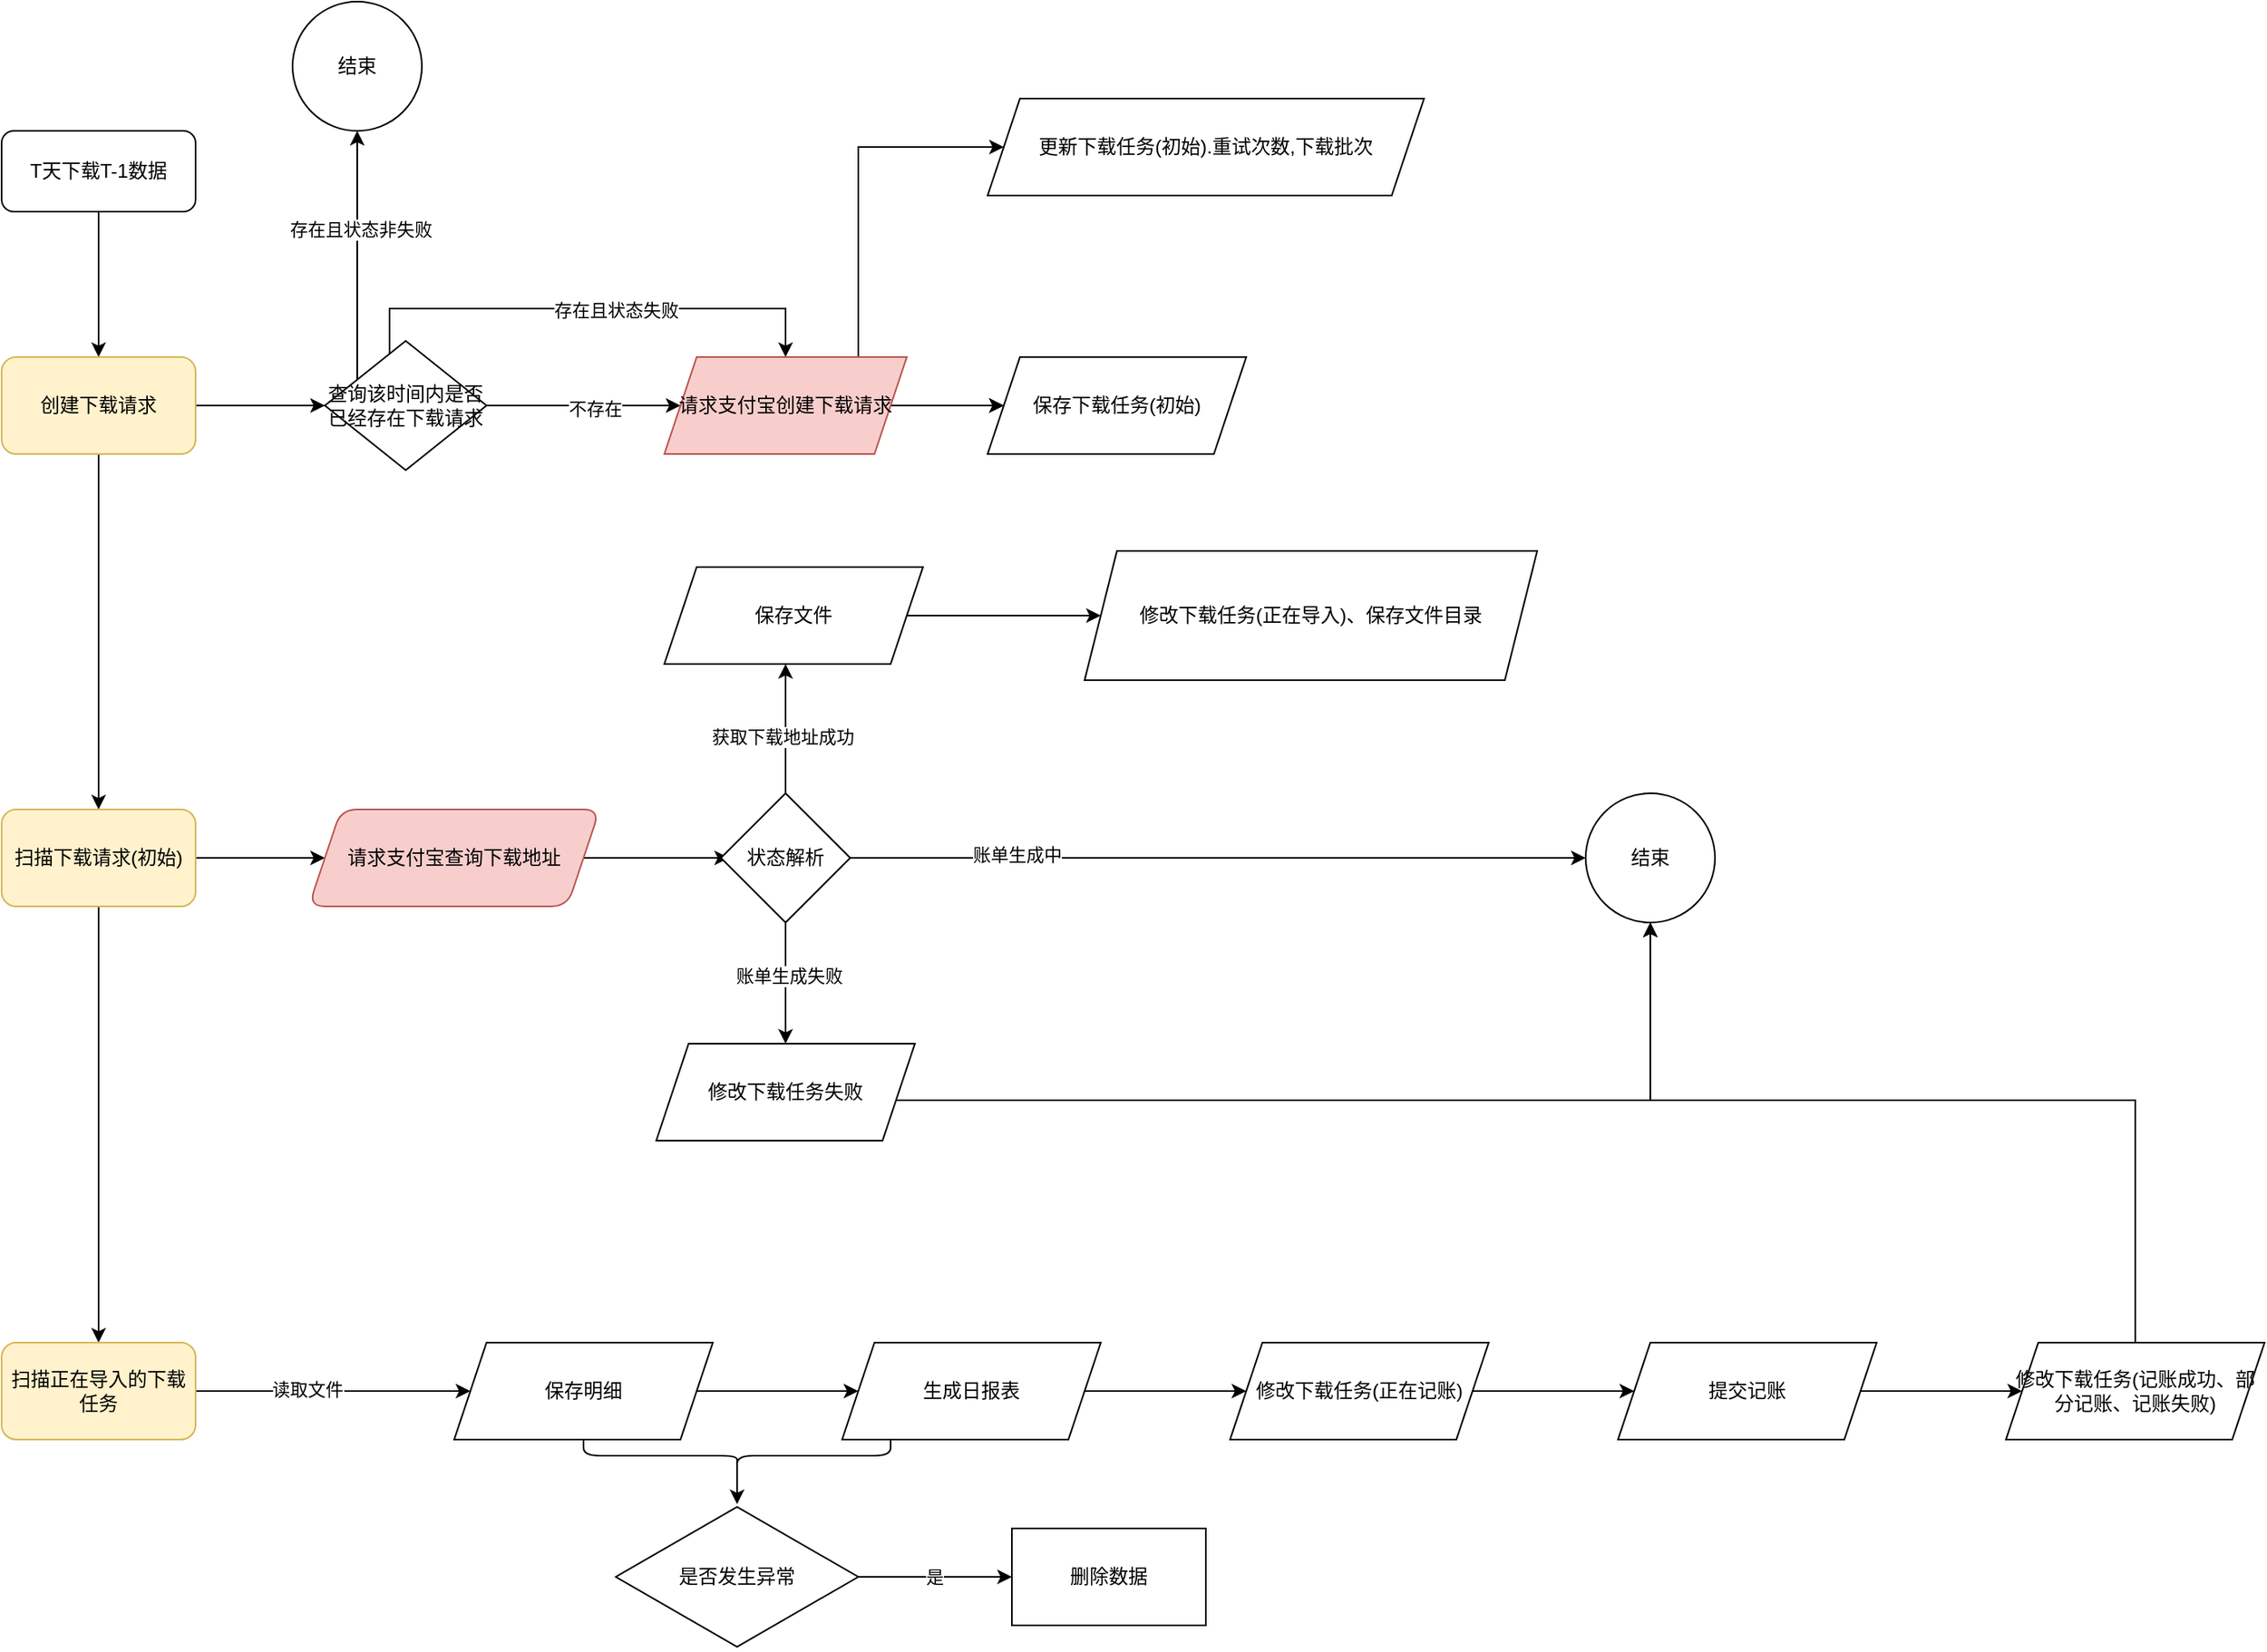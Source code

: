 <mxfile version="21.3.7" type="github">
  <diagram name="第 1 页" id="1_S_TI26dAkAbEfhSLB5">
    <mxGraphModel dx="1406" dy="684" grid="1" gridSize="10" guides="1" tooltips="1" connect="1" arrows="1" fold="1" page="1" pageScale="1" pageWidth="827" pageHeight="1169" math="0" shadow="0">
      <root>
        <mxCell id="0" />
        <mxCell id="1" parent="0" />
        <mxCell id="KWCue2gvfJKScfYQxguB-8" style="edgeStyle=orthogonalEdgeStyle;rounded=0;orthogonalLoop=1;jettySize=auto;html=1;entryX=0.5;entryY=0;entryDx=0;entryDy=0;" parent="1" source="KWCue2gvfJKScfYQxguB-1" target="KWCue2gvfJKScfYQxguB-4" edge="1">
          <mxGeometry relative="1" as="geometry" />
        </mxCell>
        <mxCell id="KWCue2gvfJKScfYQxguB-1" value="T天下载T-1数据" style="rounded=1;whiteSpace=wrap;html=1;" parent="1" vertex="1">
          <mxGeometry x="170" y="150" width="120" height="50" as="geometry" />
        </mxCell>
        <mxCell id="KWCue2gvfJKScfYQxguB-7" value="" style="edgeStyle=orthogonalEdgeStyle;rounded=0;orthogonalLoop=1;jettySize=auto;html=1;" parent="1" source="KWCue2gvfJKScfYQxguB-4" edge="1">
          <mxGeometry relative="1" as="geometry">
            <mxPoint x="370" y="320" as="targetPoint" />
          </mxGeometry>
        </mxCell>
        <mxCell id="KWCue2gvfJKScfYQxguB-9" value="" style="edgeStyle=orthogonalEdgeStyle;rounded=0;orthogonalLoop=1;jettySize=auto;html=1;" parent="1" source="KWCue2gvfJKScfYQxguB-4" target="KWCue2gvfJKScfYQxguB-5" edge="1">
          <mxGeometry relative="1" as="geometry" />
        </mxCell>
        <mxCell id="KWCue2gvfJKScfYQxguB-4" value="创建下载请求" style="rounded=1;whiteSpace=wrap;html=1;fillColor=#fff2cc;strokeColor=#d6b656;" parent="1" vertex="1">
          <mxGeometry x="170" y="290" width="120" height="60" as="geometry" />
        </mxCell>
        <mxCell id="g8CfFO-CPbi9eOVrTbeS-16" value="" style="edgeStyle=orthogonalEdgeStyle;rounded=0;orthogonalLoop=1;jettySize=auto;html=1;" edge="1" parent="1" source="KWCue2gvfJKScfYQxguB-5" target="g8CfFO-CPbi9eOVrTbeS-15">
          <mxGeometry relative="1" as="geometry" />
        </mxCell>
        <mxCell id="g8CfFO-CPbi9eOVrTbeS-35" value="" style="edgeStyle=orthogonalEdgeStyle;rounded=0;orthogonalLoop=1;jettySize=auto;html=1;" edge="1" parent="1" source="KWCue2gvfJKScfYQxguB-5" target="g8CfFO-CPbi9eOVrTbeS-34">
          <mxGeometry relative="1" as="geometry" />
        </mxCell>
        <mxCell id="KWCue2gvfJKScfYQxguB-5" value="扫描下载请求(初始)" style="rounded=1;whiteSpace=wrap;html=1;fillColor=#fff2cc;strokeColor=#d6b656;" parent="1" vertex="1">
          <mxGeometry x="170" y="570" width="120" height="60" as="geometry" />
        </mxCell>
        <mxCell id="g8CfFO-CPbi9eOVrTbeS-4" value="" style="edgeStyle=orthogonalEdgeStyle;rounded=0;orthogonalLoop=1;jettySize=auto;html=1;" edge="1" parent="1" source="g8CfFO-CPbi9eOVrTbeS-2" target="g8CfFO-CPbi9eOVrTbeS-3">
          <mxGeometry relative="1" as="geometry" />
        </mxCell>
        <mxCell id="g8CfFO-CPbi9eOVrTbeS-5" value="不存在" style="edgeLabel;html=1;align=center;verticalAlign=middle;resizable=0;points=[];" vertex="1" connectable="0" parent="g8CfFO-CPbi9eOVrTbeS-4">
          <mxGeometry x="0.114" y="-2" relative="1" as="geometry">
            <mxPoint as="offset" />
          </mxGeometry>
        </mxCell>
        <mxCell id="g8CfFO-CPbi9eOVrTbeS-8" style="edgeStyle=orthogonalEdgeStyle;rounded=0;orthogonalLoop=1;jettySize=auto;html=1;entryX=0.5;entryY=0;entryDx=0;entryDy=0;" edge="1" parent="1" source="g8CfFO-CPbi9eOVrTbeS-2" target="g8CfFO-CPbi9eOVrTbeS-3">
          <mxGeometry relative="1" as="geometry">
            <mxPoint x="410" y="200" as="targetPoint" />
            <Array as="points">
              <mxPoint x="410" y="260" />
              <mxPoint x="655" y="260" />
            </Array>
          </mxGeometry>
        </mxCell>
        <mxCell id="g8CfFO-CPbi9eOVrTbeS-10" value="存在且状态失败" style="edgeLabel;html=1;align=center;verticalAlign=middle;resizable=0;points=[];" vertex="1" connectable="0" parent="g8CfFO-CPbi9eOVrTbeS-8">
          <mxGeometry x="0.105" y="-1" relative="1" as="geometry">
            <mxPoint as="offset" />
          </mxGeometry>
        </mxCell>
        <mxCell id="g8CfFO-CPbi9eOVrTbeS-62" value="" style="edgeStyle=orthogonalEdgeStyle;rounded=0;orthogonalLoop=1;jettySize=auto;html=1;" edge="1" parent="1" source="g8CfFO-CPbi9eOVrTbeS-2">
          <mxGeometry relative="1" as="geometry">
            <mxPoint x="390" y="150" as="targetPoint" />
            <Array as="points">
              <mxPoint x="390" y="230" />
              <mxPoint x="390" y="230" />
            </Array>
          </mxGeometry>
        </mxCell>
        <mxCell id="g8CfFO-CPbi9eOVrTbeS-63" value="存在且状态非失败" style="edgeLabel;html=1;align=center;verticalAlign=middle;resizable=0;points=[];" vertex="1" connectable="0" parent="g8CfFO-CPbi9eOVrTbeS-62">
          <mxGeometry x="0.208" y="-2" relative="1" as="geometry">
            <mxPoint as="offset" />
          </mxGeometry>
        </mxCell>
        <mxCell id="g8CfFO-CPbi9eOVrTbeS-2" value="查询该时间内是否已经存在下载请求" style="rhombus;whiteSpace=wrap;html=1;" vertex="1" parent="1">
          <mxGeometry x="370" y="280" width="100" height="80" as="geometry" />
        </mxCell>
        <mxCell id="g8CfFO-CPbi9eOVrTbeS-7" value="" style="edgeStyle=orthogonalEdgeStyle;rounded=0;orthogonalLoop=1;jettySize=auto;html=1;" edge="1" parent="1" source="g8CfFO-CPbi9eOVrTbeS-3" target="g8CfFO-CPbi9eOVrTbeS-6">
          <mxGeometry relative="1" as="geometry" />
        </mxCell>
        <mxCell id="g8CfFO-CPbi9eOVrTbeS-12" value="" style="edgeStyle=orthogonalEdgeStyle;rounded=0;orthogonalLoop=1;jettySize=auto;html=1;" edge="1" parent="1" source="g8CfFO-CPbi9eOVrTbeS-3" target="g8CfFO-CPbi9eOVrTbeS-6">
          <mxGeometry relative="1" as="geometry" />
        </mxCell>
        <mxCell id="g8CfFO-CPbi9eOVrTbeS-14" value="" style="edgeStyle=orthogonalEdgeStyle;rounded=0;orthogonalLoop=1;jettySize=auto;html=1;" edge="1" parent="1" source="g8CfFO-CPbi9eOVrTbeS-3" target="g8CfFO-CPbi9eOVrTbeS-13">
          <mxGeometry relative="1" as="geometry">
            <Array as="points">
              <mxPoint x="700" y="160" />
            </Array>
          </mxGeometry>
        </mxCell>
        <mxCell id="g8CfFO-CPbi9eOVrTbeS-3" value="请求支付宝创建下载请求" style="shape=parallelogram;perimeter=parallelogramPerimeter;whiteSpace=wrap;html=1;fixedSize=1;fillColor=#f8cecc;strokeColor=#b85450;" vertex="1" parent="1">
          <mxGeometry x="580" y="290" width="150" height="60" as="geometry" />
        </mxCell>
        <mxCell id="g8CfFO-CPbi9eOVrTbeS-6" value="保存下载任务(初始)" style="shape=parallelogram;perimeter=parallelogramPerimeter;whiteSpace=wrap;html=1;fixedSize=1;" vertex="1" parent="1">
          <mxGeometry x="780" y="290" width="160" height="60" as="geometry" />
        </mxCell>
        <mxCell id="g8CfFO-CPbi9eOVrTbeS-13" value="更新下载任务(初始).重试次数,下载批次" style="shape=parallelogram;perimeter=parallelogramPerimeter;whiteSpace=wrap;html=1;fixedSize=1;" vertex="1" parent="1">
          <mxGeometry x="780" y="130" width="270" height="60" as="geometry" />
        </mxCell>
        <mxCell id="g8CfFO-CPbi9eOVrTbeS-17" style="edgeStyle=orthogonalEdgeStyle;rounded=0;orthogonalLoop=1;jettySize=auto;html=1;" edge="1" parent="1" source="g8CfFO-CPbi9eOVrTbeS-15">
          <mxGeometry relative="1" as="geometry">
            <mxPoint x="620" y="600" as="targetPoint" />
          </mxGeometry>
        </mxCell>
        <mxCell id="g8CfFO-CPbi9eOVrTbeS-15" value="请求支付宝查询下载地址" style="shape=parallelogram;perimeter=parallelogramPerimeter;whiteSpace=wrap;html=1;fixedSize=1;rounded=1;fillColor=#f8cecc;strokeColor=#b85450;" vertex="1" parent="1">
          <mxGeometry x="360" y="570" width="180" height="60" as="geometry" />
        </mxCell>
        <mxCell id="g8CfFO-CPbi9eOVrTbeS-21" style="edgeStyle=orthogonalEdgeStyle;rounded=0;orthogonalLoop=1;jettySize=auto;html=1;" edge="1" parent="1" source="g8CfFO-CPbi9eOVrTbeS-18">
          <mxGeometry relative="1" as="geometry">
            <mxPoint x="1150" y="600" as="targetPoint" />
          </mxGeometry>
        </mxCell>
        <mxCell id="g8CfFO-CPbi9eOVrTbeS-23" value="账单生成中" style="edgeLabel;html=1;align=center;verticalAlign=middle;resizable=0;points=[];" vertex="1" connectable="0" parent="g8CfFO-CPbi9eOVrTbeS-21">
          <mxGeometry x="-0.548" y="2" relative="1" as="geometry">
            <mxPoint as="offset" />
          </mxGeometry>
        </mxCell>
        <mxCell id="g8CfFO-CPbi9eOVrTbeS-27" style="edgeStyle=orthogonalEdgeStyle;rounded=0;orthogonalLoop=1;jettySize=auto;html=1;entryX=0.5;entryY=0;entryDx=0;entryDy=0;" edge="1" parent="1" source="g8CfFO-CPbi9eOVrTbeS-18" target="g8CfFO-CPbi9eOVrTbeS-26">
          <mxGeometry relative="1" as="geometry" />
        </mxCell>
        <mxCell id="g8CfFO-CPbi9eOVrTbeS-28" value="账单生成失败" style="edgeLabel;html=1;align=center;verticalAlign=middle;resizable=0;points=[];" vertex="1" connectable="0" parent="g8CfFO-CPbi9eOVrTbeS-27">
          <mxGeometry x="-0.12" y="2" relative="1" as="geometry">
            <mxPoint as="offset" />
          </mxGeometry>
        </mxCell>
        <mxCell id="g8CfFO-CPbi9eOVrTbeS-29" style="edgeStyle=orthogonalEdgeStyle;rounded=0;orthogonalLoop=1;jettySize=auto;html=1;" edge="1" parent="1" source="g8CfFO-CPbi9eOVrTbeS-18">
          <mxGeometry relative="1" as="geometry">
            <mxPoint x="655" y="480" as="targetPoint" />
          </mxGeometry>
        </mxCell>
        <mxCell id="g8CfFO-CPbi9eOVrTbeS-31" value="获取下载地址成功" style="edgeLabel;html=1;align=center;verticalAlign=middle;resizable=0;points=[];" vertex="1" connectable="0" parent="g8CfFO-CPbi9eOVrTbeS-29">
          <mxGeometry x="-0.131" y="2" relative="1" as="geometry">
            <mxPoint as="offset" />
          </mxGeometry>
        </mxCell>
        <mxCell id="g8CfFO-CPbi9eOVrTbeS-18" value="状态解析" style="rhombus;whiteSpace=wrap;html=1;" vertex="1" parent="1">
          <mxGeometry x="615" y="560" width="80" height="80" as="geometry" />
        </mxCell>
        <mxCell id="g8CfFO-CPbi9eOVrTbeS-22" value="结束" style="ellipse;whiteSpace=wrap;html=1;aspect=fixed;" vertex="1" parent="1">
          <mxGeometry x="1150" y="560" width="80" height="80" as="geometry" />
        </mxCell>
        <mxCell id="g8CfFO-CPbi9eOVrTbeS-60" style="edgeStyle=orthogonalEdgeStyle;rounded=0;orthogonalLoop=1;jettySize=auto;html=1;" edge="1" parent="1" source="g8CfFO-CPbi9eOVrTbeS-26" target="g8CfFO-CPbi9eOVrTbeS-22">
          <mxGeometry relative="1" as="geometry">
            <Array as="points">
              <mxPoint x="1190" y="750" />
            </Array>
          </mxGeometry>
        </mxCell>
        <mxCell id="g8CfFO-CPbi9eOVrTbeS-26" value="修改下载任务失败" style="shape=parallelogram;perimeter=parallelogramPerimeter;whiteSpace=wrap;html=1;fixedSize=1;" vertex="1" parent="1">
          <mxGeometry x="575" y="715" width="160" height="60" as="geometry" />
        </mxCell>
        <mxCell id="g8CfFO-CPbi9eOVrTbeS-33" value="" style="edgeStyle=orthogonalEdgeStyle;rounded=0;orthogonalLoop=1;jettySize=auto;html=1;" edge="1" parent="1" source="g8CfFO-CPbi9eOVrTbeS-30" target="g8CfFO-CPbi9eOVrTbeS-32">
          <mxGeometry relative="1" as="geometry" />
        </mxCell>
        <mxCell id="g8CfFO-CPbi9eOVrTbeS-30" value="保存文件" style="shape=parallelogram;perimeter=parallelogramPerimeter;whiteSpace=wrap;html=1;fixedSize=1;" vertex="1" parent="1">
          <mxGeometry x="580" y="420" width="160" height="60" as="geometry" />
        </mxCell>
        <mxCell id="g8CfFO-CPbi9eOVrTbeS-32" value="修改下载任务(正在导入)、保存文件目录" style="shape=parallelogram;perimeter=parallelogramPerimeter;whiteSpace=wrap;html=1;fixedSize=1;" vertex="1" parent="1">
          <mxGeometry x="840" y="410" width="280" height="80" as="geometry" />
        </mxCell>
        <mxCell id="g8CfFO-CPbi9eOVrTbeS-37" style="edgeStyle=orthogonalEdgeStyle;rounded=0;orthogonalLoop=1;jettySize=auto;html=1;" edge="1" parent="1" source="g8CfFO-CPbi9eOVrTbeS-34" target="g8CfFO-CPbi9eOVrTbeS-36">
          <mxGeometry relative="1" as="geometry" />
        </mxCell>
        <mxCell id="g8CfFO-CPbi9eOVrTbeS-38" value="读取文件" style="edgeLabel;html=1;align=center;verticalAlign=middle;resizable=0;points=[];" vertex="1" connectable="0" parent="g8CfFO-CPbi9eOVrTbeS-37">
          <mxGeometry x="-0.188" y="1" relative="1" as="geometry">
            <mxPoint as="offset" />
          </mxGeometry>
        </mxCell>
        <mxCell id="g8CfFO-CPbi9eOVrTbeS-34" value="扫描正在导入的下载任务" style="whiteSpace=wrap;html=1;rounded=1;fillColor=#fff2cc;strokeColor=#d6b656;" vertex="1" parent="1">
          <mxGeometry x="170" y="900" width="120" height="60" as="geometry" />
        </mxCell>
        <mxCell id="g8CfFO-CPbi9eOVrTbeS-40" value="" style="edgeStyle=orthogonalEdgeStyle;rounded=0;orthogonalLoop=1;jettySize=auto;html=1;" edge="1" parent="1" source="g8CfFO-CPbi9eOVrTbeS-36" target="g8CfFO-CPbi9eOVrTbeS-39">
          <mxGeometry relative="1" as="geometry" />
        </mxCell>
        <mxCell id="g8CfFO-CPbi9eOVrTbeS-36" value="保存明细" style="shape=parallelogram;perimeter=parallelogramPerimeter;whiteSpace=wrap;html=1;fixedSize=1;" vertex="1" parent="1">
          <mxGeometry x="450" y="900" width="160" height="60" as="geometry" />
        </mxCell>
        <mxCell id="g8CfFO-CPbi9eOVrTbeS-42" value="" style="edgeStyle=orthogonalEdgeStyle;rounded=0;orthogonalLoop=1;jettySize=auto;html=1;" edge="1" parent="1" source="g8CfFO-CPbi9eOVrTbeS-39" target="g8CfFO-CPbi9eOVrTbeS-41">
          <mxGeometry relative="1" as="geometry" />
        </mxCell>
        <mxCell id="g8CfFO-CPbi9eOVrTbeS-39" value="生成日报表" style="shape=parallelogram;perimeter=parallelogramPerimeter;whiteSpace=wrap;html=1;fixedSize=1;" vertex="1" parent="1">
          <mxGeometry x="690" y="900" width="160" height="60" as="geometry" />
        </mxCell>
        <mxCell id="g8CfFO-CPbi9eOVrTbeS-55" value="" style="edgeStyle=orthogonalEdgeStyle;rounded=0;orthogonalLoop=1;jettySize=auto;html=1;" edge="1" parent="1" source="g8CfFO-CPbi9eOVrTbeS-41" target="g8CfFO-CPbi9eOVrTbeS-54">
          <mxGeometry relative="1" as="geometry" />
        </mxCell>
        <mxCell id="g8CfFO-CPbi9eOVrTbeS-41" value="修改下载任务(正在记账)" style="shape=parallelogram;perimeter=parallelogramPerimeter;whiteSpace=wrap;html=1;fixedSize=1;" vertex="1" parent="1">
          <mxGeometry x="930" y="900" width="160" height="60" as="geometry" />
        </mxCell>
        <mxCell id="g8CfFO-CPbi9eOVrTbeS-46" style="edgeStyle=orthogonalEdgeStyle;rounded=0;orthogonalLoop=1;jettySize=auto;html=1;exitX=0.1;exitY=0.5;exitDx=0;exitDy=0;exitPerimeter=0;" edge="1" parent="1" source="g8CfFO-CPbi9eOVrTbeS-45">
          <mxGeometry relative="1" as="geometry">
            <mxPoint x="625" y="1000" as="targetPoint" />
          </mxGeometry>
        </mxCell>
        <mxCell id="g8CfFO-CPbi9eOVrTbeS-45" value="" style="shape=curlyBracket;whiteSpace=wrap;html=1;rounded=1;flipH=1;labelPosition=right;verticalLabelPosition=middle;align=left;verticalAlign=middle;direction=north;size=0.5;" vertex="1" parent="1">
          <mxGeometry x="530" y="960" width="190" height="20" as="geometry" />
        </mxCell>
        <mxCell id="g8CfFO-CPbi9eOVrTbeS-49" value="" style="edgeStyle=orthogonalEdgeStyle;rounded=0;orthogonalLoop=1;jettySize=auto;html=1;" edge="1" parent="1" source="g8CfFO-CPbi9eOVrTbeS-47" target="g8CfFO-CPbi9eOVrTbeS-48">
          <mxGeometry relative="1" as="geometry" />
        </mxCell>
        <mxCell id="g8CfFO-CPbi9eOVrTbeS-50" value="是" style="edgeLabel;html=1;align=center;verticalAlign=middle;resizable=0;points=[];" vertex="1" connectable="0" parent="g8CfFO-CPbi9eOVrTbeS-49">
          <mxGeometry x="-0.011" relative="1" as="geometry">
            <mxPoint as="offset" />
          </mxGeometry>
        </mxCell>
        <mxCell id="g8CfFO-CPbi9eOVrTbeS-47" value="是否发生异常" style="html=1;whiteSpace=wrap;aspect=fixed;shape=isoRectangle;" vertex="1" parent="1">
          <mxGeometry x="550" y="1000" width="150" height="90" as="geometry" />
        </mxCell>
        <mxCell id="g8CfFO-CPbi9eOVrTbeS-48" value="删除数据" style="whiteSpace=wrap;html=1;" vertex="1" parent="1">
          <mxGeometry x="795" y="1015" width="120" height="60" as="geometry" />
        </mxCell>
        <mxCell id="g8CfFO-CPbi9eOVrTbeS-57" value="" style="edgeStyle=orthogonalEdgeStyle;rounded=0;orthogonalLoop=1;jettySize=auto;html=1;" edge="1" parent="1" source="g8CfFO-CPbi9eOVrTbeS-54" target="g8CfFO-CPbi9eOVrTbeS-56">
          <mxGeometry relative="1" as="geometry" />
        </mxCell>
        <mxCell id="g8CfFO-CPbi9eOVrTbeS-54" value="提交记账" style="shape=parallelogram;perimeter=parallelogramPerimeter;whiteSpace=wrap;html=1;fixedSize=1;" vertex="1" parent="1">
          <mxGeometry x="1170" y="900" width="160" height="60" as="geometry" />
        </mxCell>
        <mxCell id="g8CfFO-CPbi9eOVrTbeS-58" style="edgeStyle=orthogonalEdgeStyle;rounded=0;orthogonalLoop=1;jettySize=auto;html=1;" edge="1" parent="1" source="g8CfFO-CPbi9eOVrTbeS-56" target="g8CfFO-CPbi9eOVrTbeS-22">
          <mxGeometry relative="1" as="geometry">
            <Array as="points">
              <mxPoint x="1490" y="750" />
              <mxPoint x="1190" y="750" />
            </Array>
          </mxGeometry>
        </mxCell>
        <mxCell id="g8CfFO-CPbi9eOVrTbeS-56" value="修改下载任务(记账成功、部分记账、记账失败)" style="shape=parallelogram;perimeter=parallelogramPerimeter;whiteSpace=wrap;html=1;fixedSize=1;" vertex="1" parent="1">
          <mxGeometry x="1410" y="900" width="160" height="60" as="geometry" />
        </mxCell>
        <mxCell id="g8CfFO-CPbi9eOVrTbeS-64" value="结束" style="ellipse;whiteSpace=wrap;html=1;aspect=fixed;" vertex="1" parent="1">
          <mxGeometry x="350" y="70" width="80" height="80" as="geometry" />
        </mxCell>
      </root>
    </mxGraphModel>
  </diagram>
</mxfile>
